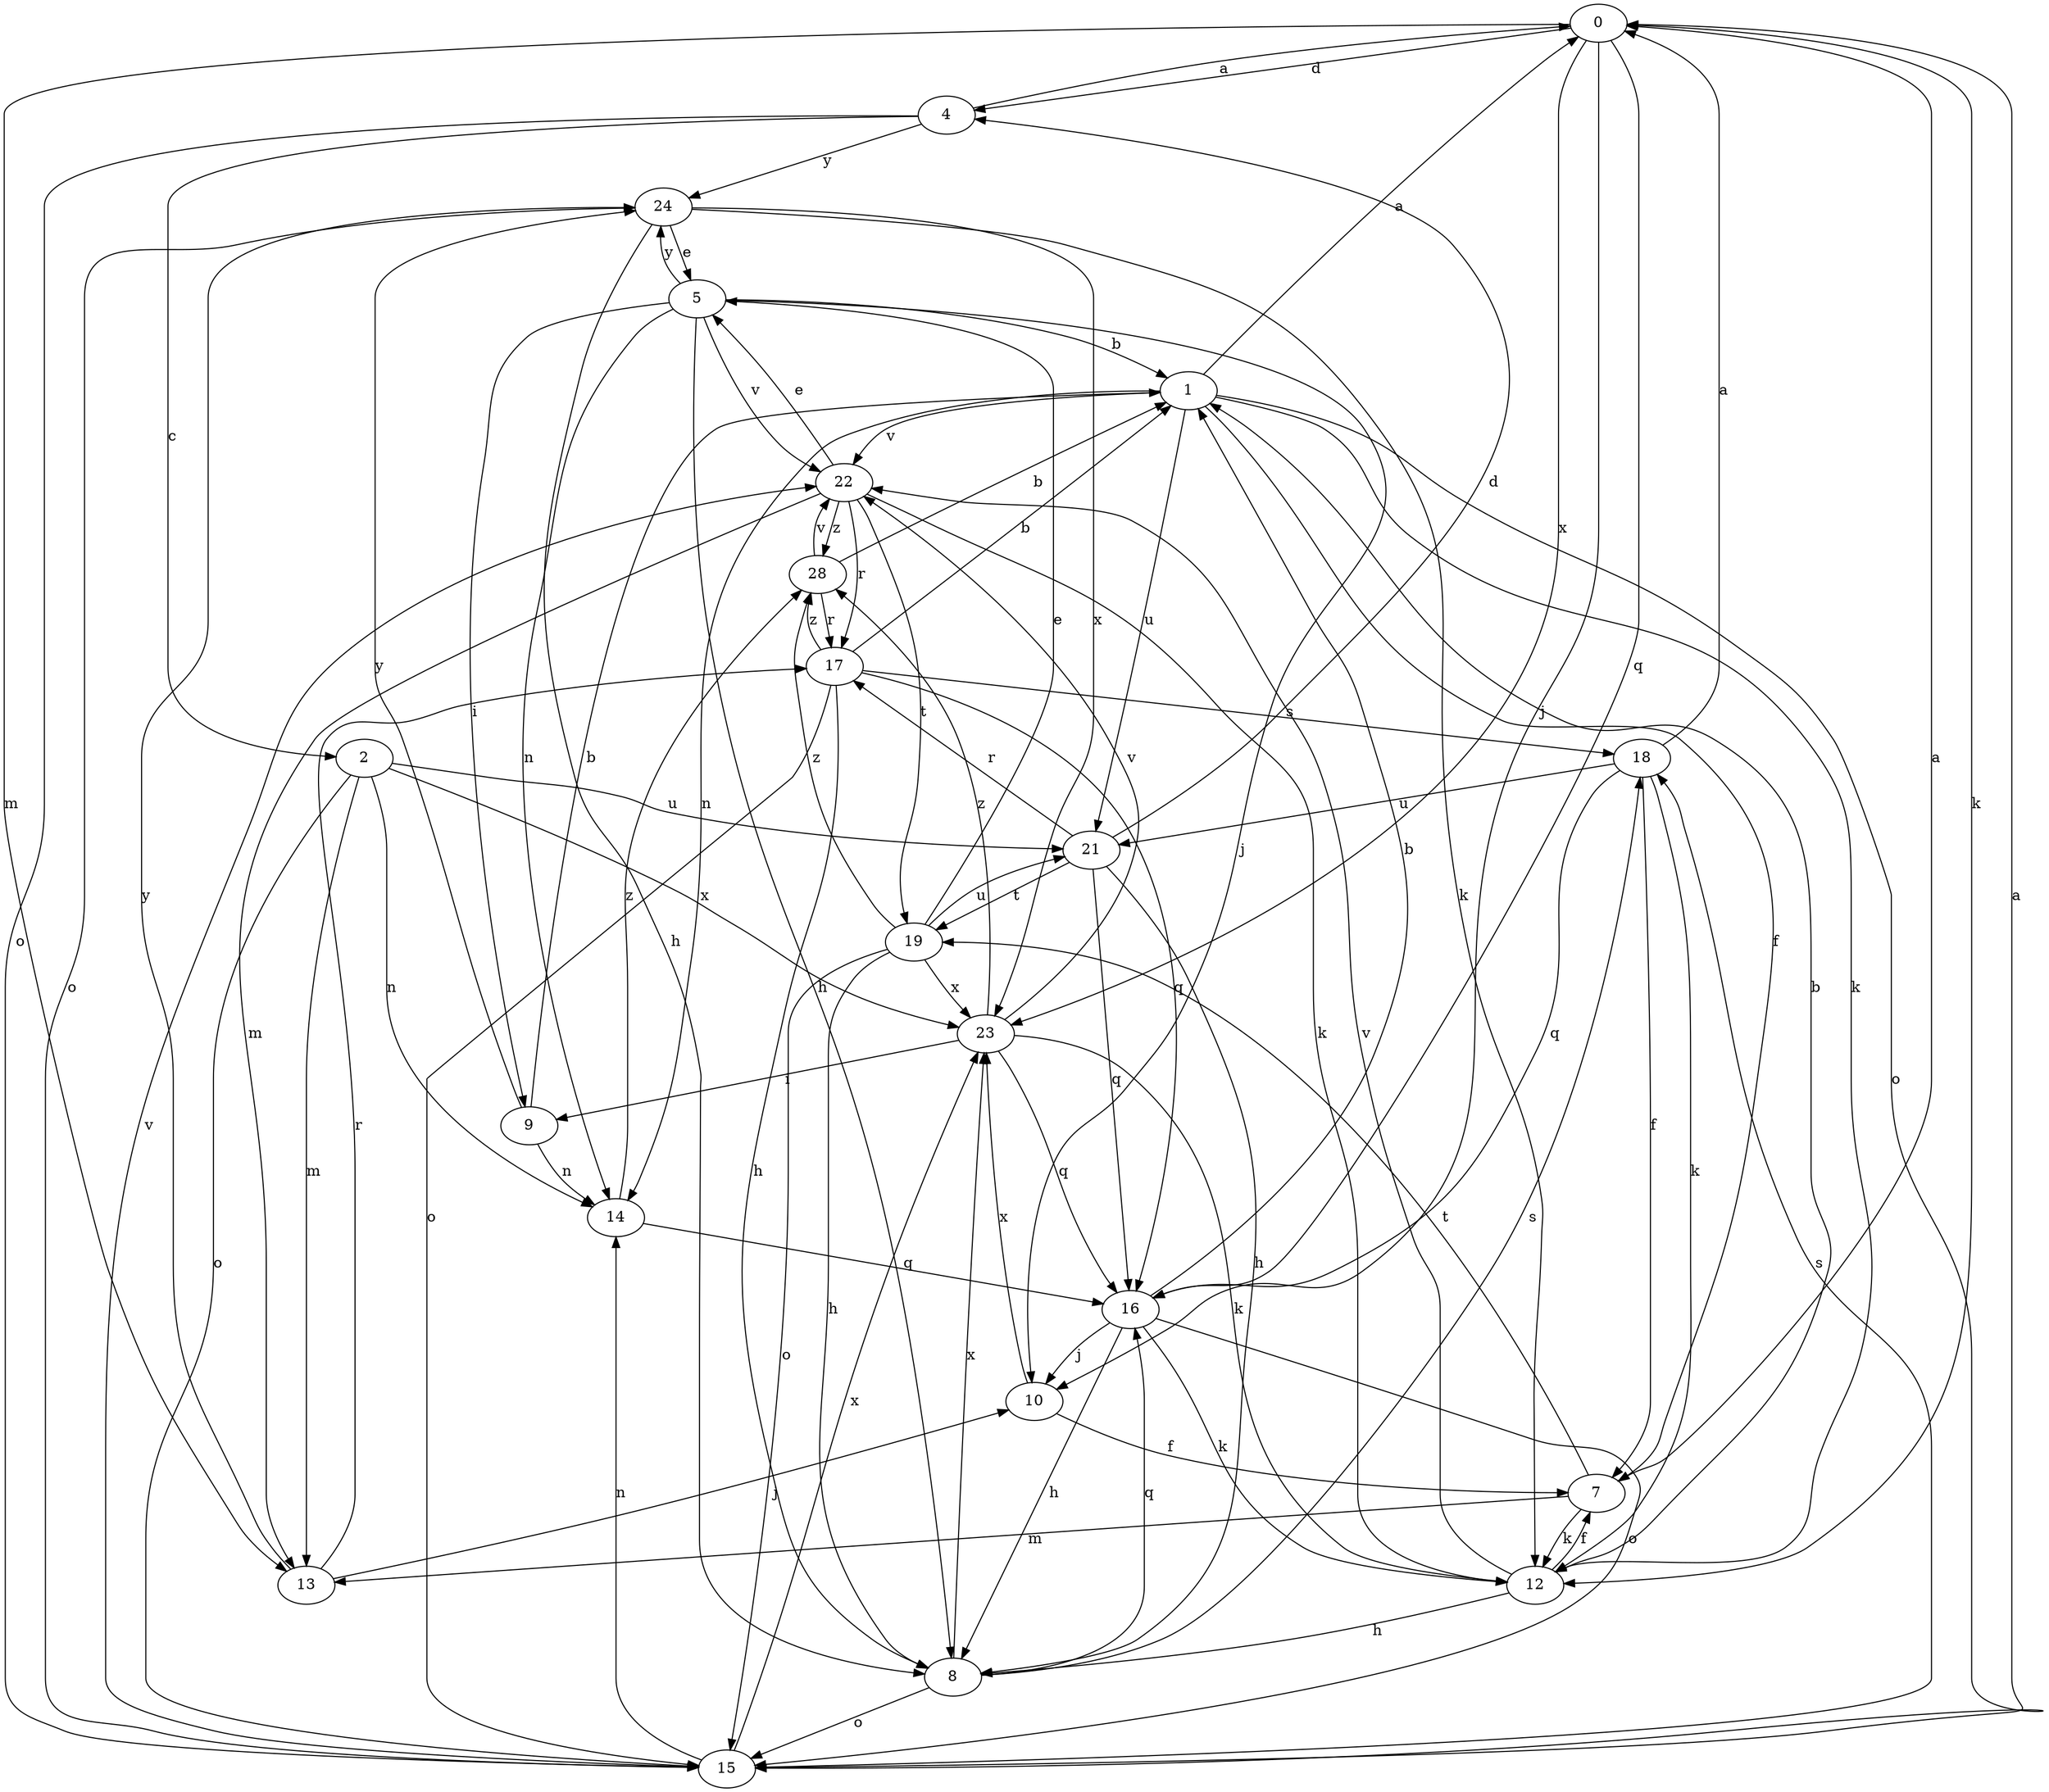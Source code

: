 strict digraph  {
0;
1;
2;
4;
5;
7;
8;
9;
10;
12;
13;
14;
15;
16;
17;
18;
19;
21;
22;
23;
24;
28;
0 -> 4  [label=d];
0 -> 10  [label=j];
0 -> 12  [label=k];
0 -> 13  [label=m];
0 -> 16  [label=q];
0 -> 23  [label=x];
1 -> 0  [label=a];
1 -> 7  [label=f];
1 -> 12  [label=k];
1 -> 14  [label=n];
1 -> 15  [label=o];
1 -> 21  [label=u];
1 -> 22  [label=v];
2 -> 13  [label=m];
2 -> 14  [label=n];
2 -> 15  [label=o];
2 -> 21  [label=u];
2 -> 23  [label=x];
4 -> 0  [label=a];
4 -> 2  [label=c];
4 -> 15  [label=o];
4 -> 24  [label=y];
5 -> 1  [label=b];
5 -> 8  [label=h];
5 -> 9  [label=i];
5 -> 10  [label=j];
5 -> 14  [label=n];
5 -> 22  [label=v];
5 -> 24  [label=y];
7 -> 0  [label=a];
7 -> 12  [label=k];
7 -> 13  [label=m];
7 -> 19  [label=t];
8 -> 15  [label=o];
8 -> 16  [label=q];
8 -> 18  [label=s];
8 -> 23  [label=x];
9 -> 1  [label=b];
9 -> 14  [label=n];
9 -> 24  [label=y];
10 -> 7  [label=f];
10 -> 23  [label=x];
12 -> 1  [label=b];
12 -> 7  [label=f];
12 -> 8  [label=h];
12 -> 22  [label=v];
13 -> 10  [label=j];
13 -> 17  [label=r];
13 -> 24  [label=y];
14 -> 16  [label=q];
14 -> 28  [label=z];
15 -> 0  [label=a];
15 -> 14  [label=n];
15 -> 18  [label=s];
15 -> 22  [label=v];
15 -> 23  [label=x];
16 -> 1  [label=b];
16 -> 8  [label=h];
16 -> 10  [label=j];
16 -> 12  [label=k];
16 -> 15  [label=o];
17 -> 1  [label=b];
17 -> 8  [label=h];
17 -> 15  [label=o];
17 -> 16  [label=q];
17 -> 18  [label=s];
17 -> 28  [label=z];
18 -> 0  [label=a];
18 -> 7  [label=f];
18 -> 12  [label=k];
18 -> 16  [label=q];
18 -> 21  [label=u];
19 -> 5  [label=e];
19 -> 8  [label=h];
19 -> 15  [label=o];
19 -> 21  [label=u];
19 -> 23  [label=x];
19 -> 28  [label=z];
21 -> 4  [label=d];
21 -> 8  [label=h];
21 -> 16  [label=q];
21 -> 17  [label=r];
21 -> 19  [label=t];
22 -> 5  [label=e];
22 -> 12  [label=k];
22 -> 13  [label=m];
22 -> 17  [label=r];
22 -> 19  [label=t];
22 -> 28  [label=z];
23 -> 9  [label=i];
23 -> 12  [label=k];
23 -> 16  [label=q];
23 -> 22  [label=v];
23 -> 28  [label=z];
24 -> 5  [label=e];
24 -> 8  [label=h];
24 -> 12  [label=k];
24 -> 15  [label=o];
24 -> 23  [label=x];
28 -> 1  [label=b];
28 -> 17  [label=r];
28 -> 22  [label=v];
}
